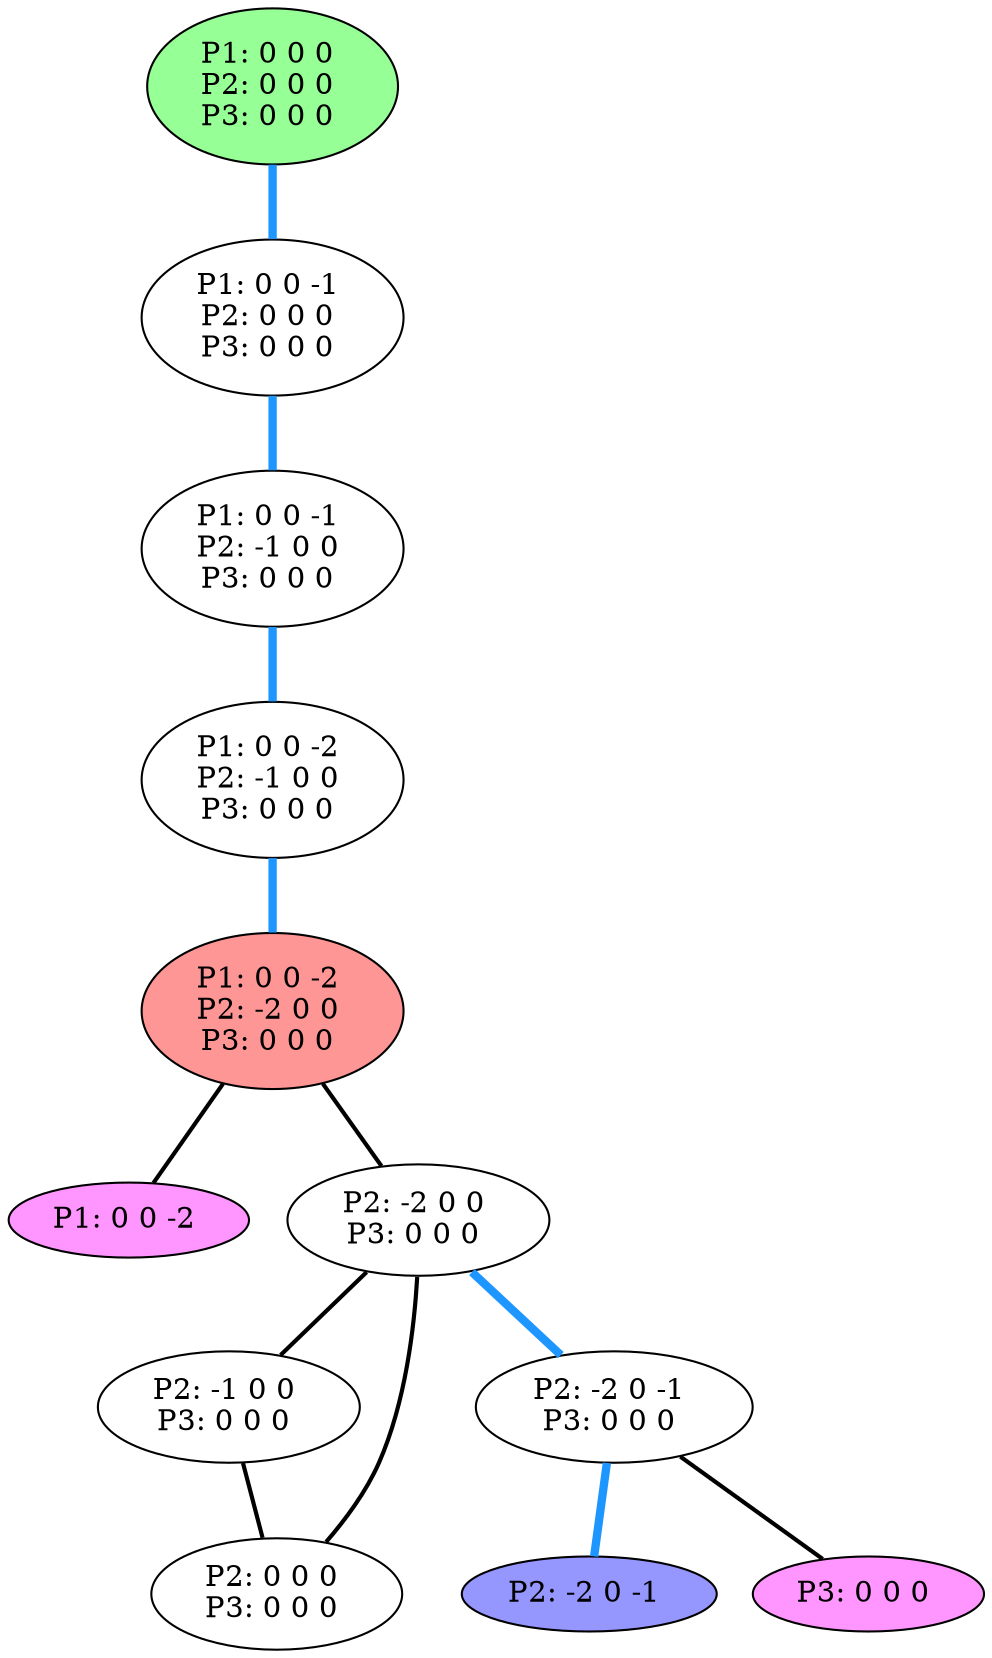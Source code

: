 graph G {
color = "black"
0 [label = "P1: 0 0 0 
P2: 0 0 0 
P3: 0 0 0 
",  style="filled", fillcolor = "#96FF96"];
1 [label = "P1: 0 0 -1 
P2: 0 0 0 
P3: 0 0 0 
"];
2 [label = "P1: 0 0 -1 
P2: -1 0 0 
P3: 0 0 0 
"];
3 [label = "P1: 0 0 -2 
P2: -1 0 0 
P3: 0 0 0 
"];
4 [label = "P1: 0 0 -2 
P2: -2 0 0 
P3: 0 0 0 
",  style="filled", fillcolor = "#FF9696"];
5 [label = "P1: 0 0 -2 
",  style="filled", fillcolor = "#FF96FF"];
6 [label = "P2: -2 0 0 
P3: 0 0 0 
"];
7 [label = "P2: -1 0 0 
P3: 0 0 0 
"];
8 [label = "P2: 0 0 0 
P3: 0 0 0 
"];
9 [label = "P2: -2 0 -1 
P3: 0 0 0 
"];
10 [label = "P2: -2 0 -1 
", style="filled", fillcolor = "#9696FF"];
11 [label = "P3: 0 0 0 
",  style="filled", fillcolor = "#FF96FF"];
edge [style=bold];
0 -- 1 [color="#1E96FF", penwidth=4.0];

1 -- 2 [color="#1E96FF", penwidth=4.0];

2 -- 3 [color="#1E96FF", penwidth=4.0];

3 -- 4 [color="#1E96FF", penwidth=4.0];

4 -- 6 [color=black];
4 -- 5 [color=black];

6 -- 7 [color=black];
6 -- 8 [color=black];
6 -- 9 [color="#1E96FF", penwidth=4.0];

7 -- 8 [color=black];


9 -- 11 [color=black];
9 -- 10 [color="#1E96FF", penwidth=4.0];

}
